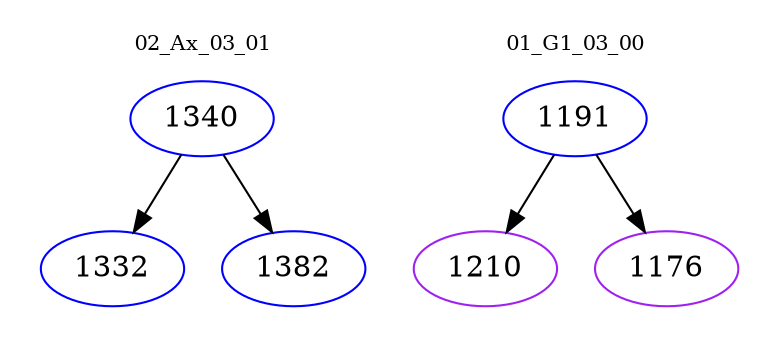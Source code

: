 digraph{
subgraph cluster_0 {
color = white
label = "02_Ax_03_01";
fontsize=10;
T0_1340 [label="1340", color="blue"]
T0_1340 -> T0_1332 [color="black"]
T0_1332 [label="1332", color="blue"]
T0_1340 -> T0_1382 [color="black"]
T0_1382 [label="1382", color="blue"]
}
subgraph cluster_1 {
color = white
label = "01_G1_03_00";
fontsize=10;
T1_1191 [label="1191", color="blue"]
T1_1191 -> T1_1210 [color="black"]
T1_1210 [label="1210", color="purple"]
T1_1191 -> T1_1176 [color="black"]
T1_1176 [label="1176", color="purple"]
}
}
